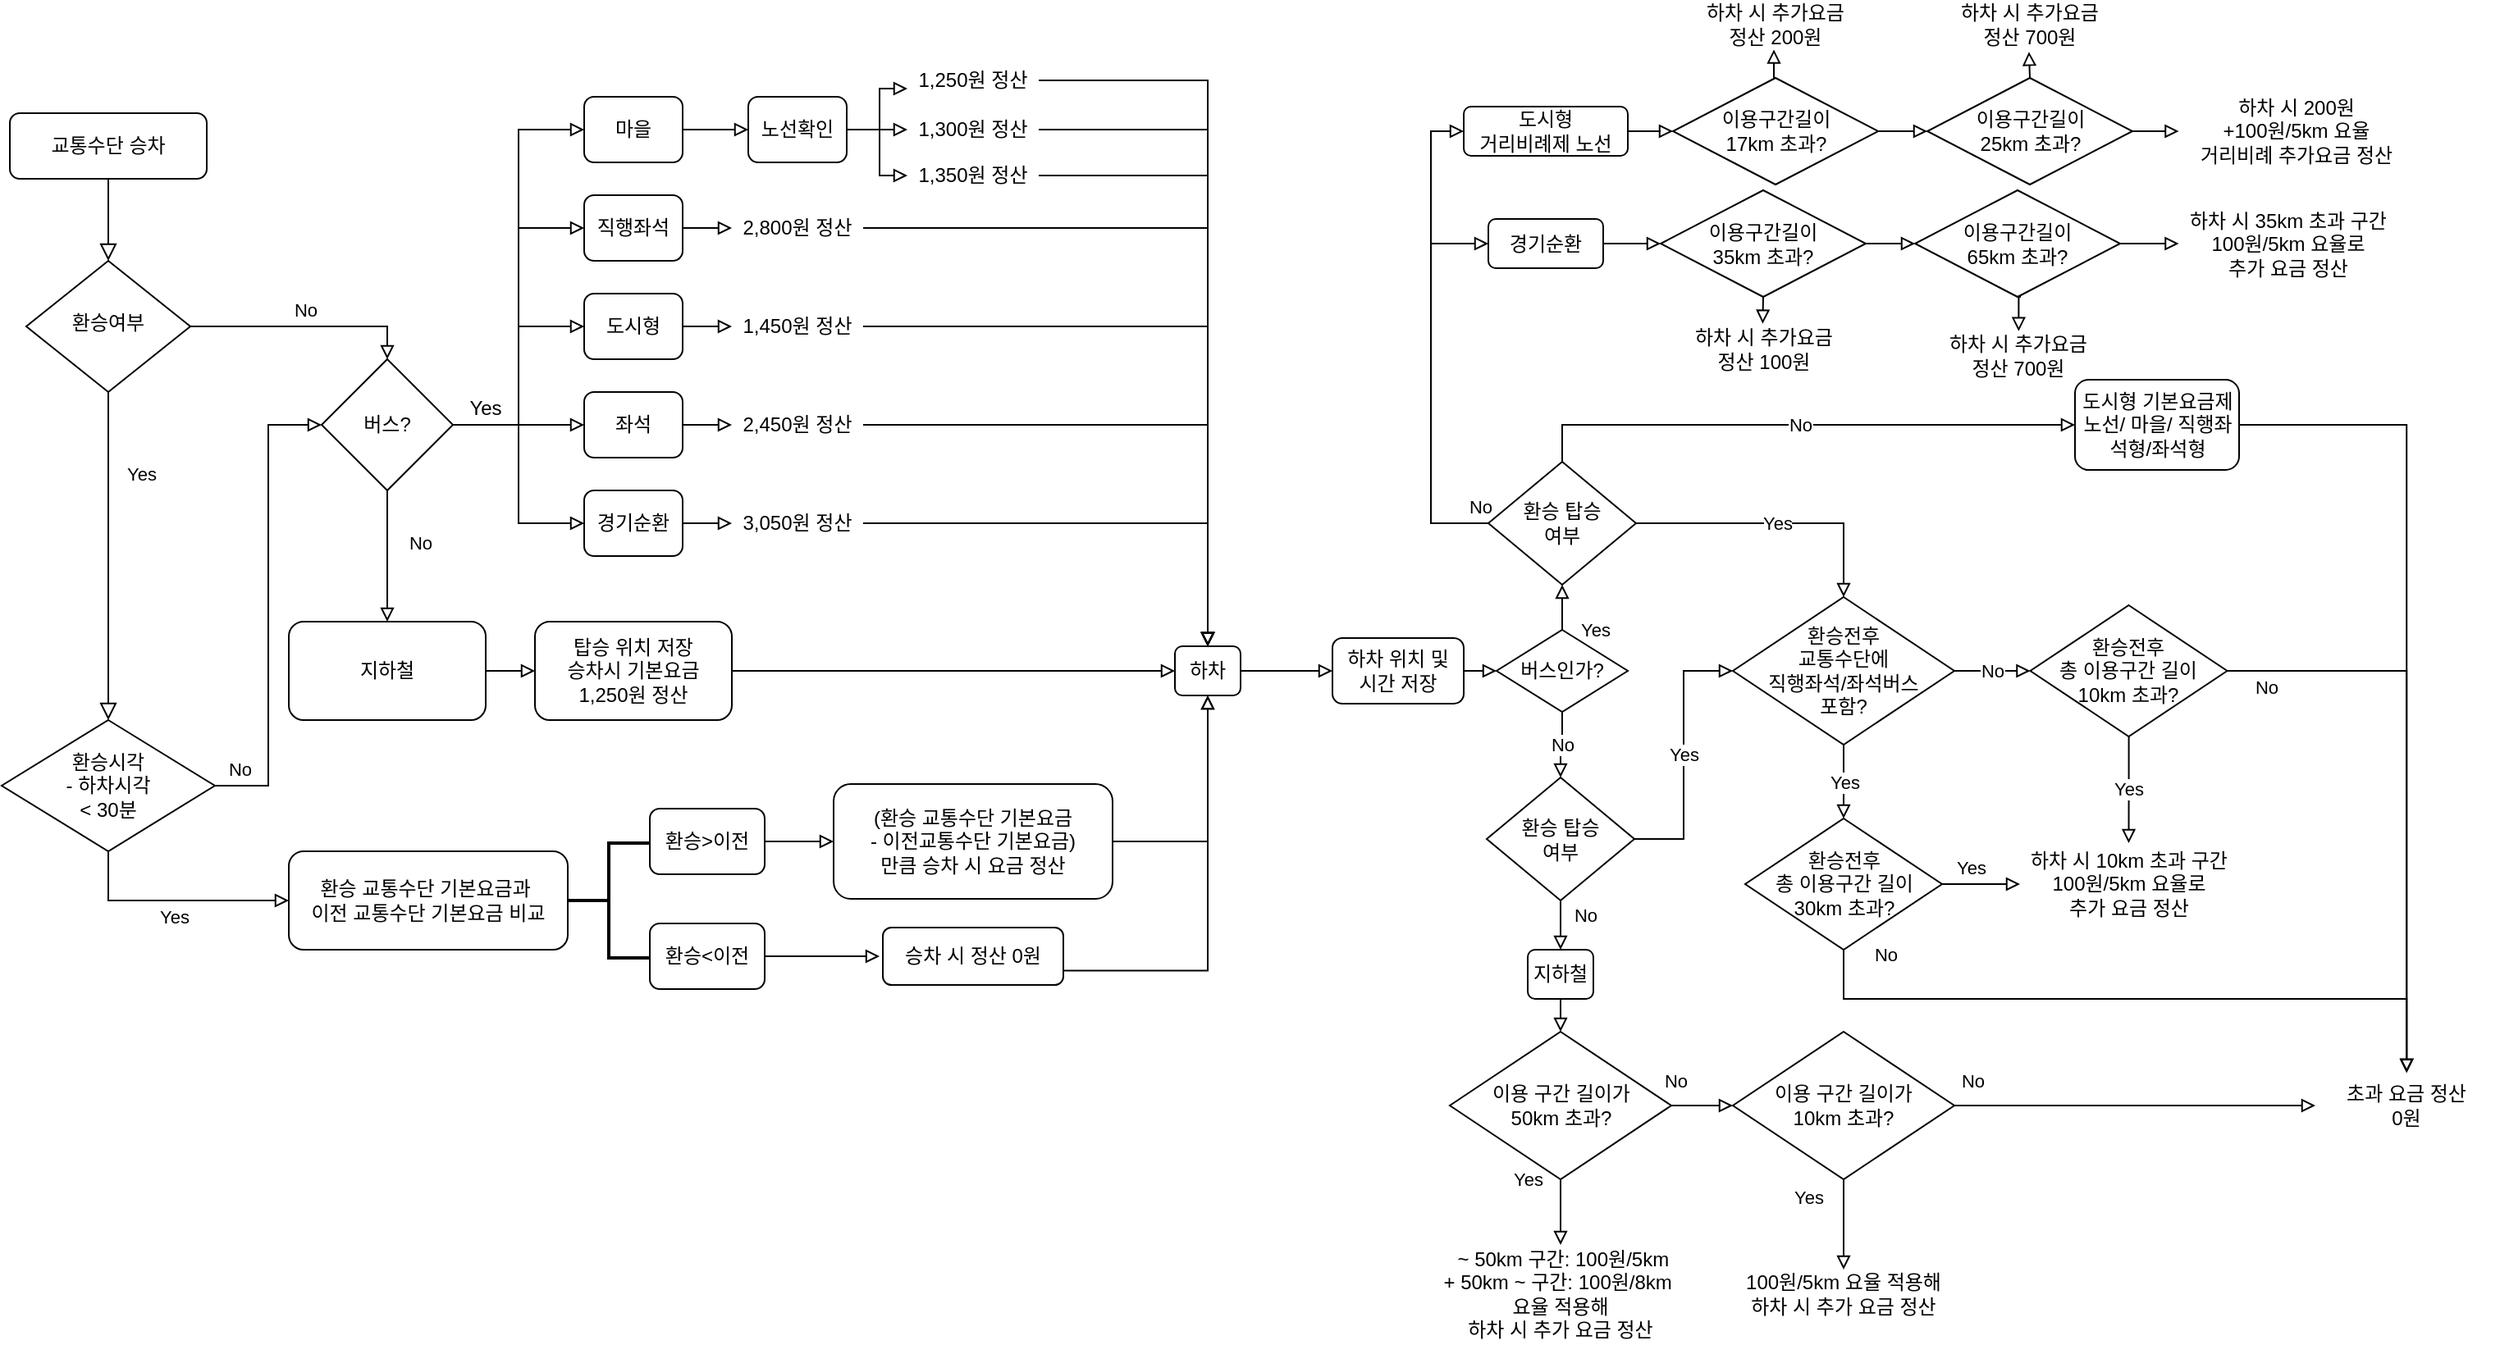 <mxfile version="12.9.2" type="onedrive"><diagram id="C5RBs43oDa-KdzZeNtuy" name="Page-1"><mxGraphModel dx="1955" dy="908" grid="0" gridSize="10" guides="1" tooltips="1" connect="1" arrows="1" fold="1" page="1" pageScale="1" pageWidth="1600" pageHeight="900" math="0" shadow="0"><root><mxCell id="WIyWlLk6GJQsqaUBKTNV-0"/><mxCell id="WIyWlLk6GJQsqaUBKTNV-1" parent="WIyWlLk6GJQsqaUBKTNV-0"/><mxCell id="WIyWlLk6GJQsqaUBKTNV-2" value="" style="rounded=0;html=1;jettySize=auto;orthogonalLoop=1;fontSize=11;endArrow=block;endFill=0;endSize=8;strokeWidth=1;shadow=0;labelBackgroundColor=none;edgeStyle=orthogonalEdgeStyle;" parent="WIyWlLk6GJQsqaUBKTNV-1" source="WIyWlLk6GJQsqaUBKTNV-3" target="WIyWlLk6GJQsqaUBKTNV-6" edge="1"><mxGeometry relative="1" as="geometry"/></mxCell><mxCell id="WIyWlLk6GJQsqaUBKTNV-3" value="교통수단 승차" style="rounded=1;whiteSpace=wrap;html=1;fontSize=12;glass=0;strokeWidth=1;shadow=0;" parent="WIyWlLk6GJQsqaUBKTNV-1" vertex="1"><mxGeometry x="25" y="97" width="120" height="40" as="geometry"/></mxCell><mxCell id="WIyWlLk6GJQsqaUBKTNV-4" value="Yes" style="rounded=0;html=1;jettySize=auto;orthogonalLoop=1;fontSize=11;endArrow=block;endFill=0;endSize=8;strokeWidth=1;shadow=0;labelBackgroundColor=none;edgeStyle=orthogonalEdgeStyle;entryX=0.5;entryY=0;entryDx=0;entryDy=0;" parent="WIyWlLk6GJQsqaUBKTNV-1" source="WIyWlLk6GJQsqaUBKTNV-6" target="fAvmxRfkyFPDHsXidIEM-47" edge="1"><mxGeometry x="-0.5" y="20" relative="1" as="geometry"><mxPoint as="offset"/><mxPoint x="85" y="307" as="targetPoint"/></mxGeometry></mxCell><mxCell id="fAvmxRfkyFPDHsXidIEM-11" value="No" style="edgeStyle=orthogonalEdgeStyle;rounded=0;orthogonalLoop=1;jettySize=auto;html=1;exitX=1;exitY=0.5;exitDx=0;exitDy=0;entryX=0.5;entryY=0;entryDx=0;entryDy=0;endArrow=block;endFill=0;" parent="WIyWlLk6GJQsqaUBKTNV-1" source="WIyWlLk6GJQsqaUBKTNV-6" target="fAvmxRfkyFPDHsXidIEM-0" edge="1"><mxGeometry y="10" relative="1" as="geometry"><mxPoint as="offset"/></mxGeometry></mxCell><mxCell id="WIyWlLk6GJQsqaUBKTNV-6" value="환승여부" style="rhombus;whiteSpace=wrap;html=1;shadow=0;fontFamily=Helvetica;fontSize=12;align=center;strokeWidth=1;spacing=6;spacingTop=-4;" parent="WIyWlLk6GJQsqaUBKTNV-1" vertex="1"><mxGeometry x="35" y="187" width="100" height="80" as="geometry"/></mxCell><mxCell id="fAvmxRfkyFPDHsXidIEM-8" value="No" style="edgeStyle=orthogonalEdgeStyle;rounded=0;orthogonalLoop=1;jettySize=auto;html=1;entryX=0.5;entryY=0;entryDx=0;entryDy=0;endArrow=block;endFill=0;" parent="WIyWlLk6GJQsqaUBKTNV-1" source="fAvmxRfkyFPDHsXidIEM-0" target="fAvmxRfkyFPDHsXidIEM-6" edge="1"><mxGeometry x="-0.2" y="20" relative="1" as="geometry"><mxPoint x="255" y="267" as="sourcePoint"/><mxPoint x="255" y="317" as="targetPoint"/><mxPoint as="offset"/></mxGeometry></mxCell><mxCell id="fAvmxRfkyFPDHsXidIEM-18" style="edgeStyle=orthogonalEdgeStyle;rounded=0;orthogonalLoop=1;jettySize=auto;html=1;entryX=0;entryY=0.5;entryDx=0;entryDy=0;endArrow=block;endFill=0;" parent="WIyWlLk6GJQsqaUBKTNV-1" source="fAvmxRfkyFPDHsXidIEM-0" target="fAvmxRfkyFPDHsXidIEM-14" edge="1"><mxGeometry relative="1" as="geometry"/></mxCell><mxCell id="fAvmxRfkyFPDHsXidIEM-19" style="edgeStyle=orthogonalEdgeStyle;rounded=0;orthogonalLoop=1;jettySize=auto;html=1;entryX=0;entryY=0.5;entryDx=0;entryDy=0;endArrow=block;endFill=0;" parent="WIyWlLk6GJQsqaUBKTNV-1" source="fAvmxRfkyFPDHsXidIEM-0" target="fAvmxRfkyFPDHsXidIEM-13" edge="1"><mxGeometry relative="1" as="geometry"/></mxCell><mxCell id="fAvmxRfkyFPDHsXidIEM-20" style="edgeStyle=orthogonalEdgeStyle;rounded=0;orthogonalLoop=1;jettySize=auto;html=1;entryX=0;entryY=0.5;entryDx=0;entryDy=0;endArrow=block;endFill=0;" parent="WIyWlLk6GJQsqaUBKTNV-1" source="fAvmxRfkyFPDHsXidIEM-0" target="fAvmxRfkyFPDHsXidIEM-9" edge="1"><mxGeometry relative="1" as="geometry"/></mxCell><mxCell id="fAvmxRfkyFPDHsXidIEM-21" style="edgeStyle=orthogonalEdgeStyle;rounded=0;orthogonalLoop=1;jettySize=auto;html=1;entryX=0;entryY=0.5;entryDx=0;entryDy=0;endArrow=block;endFill=0;" parent="WIyWlLk6GJQsqaUBKTNV-1" source="fAvmxRfkyFPDHsXidIEM-0" target="fAvmxRfkyFPDHsXidIEM-12" edge="1"><mxGeometry relative="1" as="geometry"/></mxCell><mxCell id="fAvmxRfkyFPDHsXidIEM-23" style="edgeStyle=orthogonalEdgeStyle;rounded=0;orthogonalLoop=1;jettySize=auto;html=1;entryX=0;entryY=0.5;entryDx=0;entryDy=0;endArrow=block;endFill=0;" parent="WIyWlLk6GJQsqaUBKTNV-1" source="fAvmxRfkyFPDHsXidIEM-24" target="fAvmxRfkyFPDHsXidIEM-15" edge="1"><mxGeometry relative="1" as="geometry"><Array as="points"><mxPoint x="335" y="347"/></Array></mxGeometry></mxCell><mxCell id="fAvmxRfkyFPDHsXidIEM-46" style="edgeStyle=orthogonalEdgeStyle;rounded=0;orthogonalLoop=1;jettySize=auto;html=1;exitX=1;exitY=0.5;exitDx=0;exitDy=0;entryX=0;entryY=0.5;entryDx=0;entryDy=0;endArrow=block;endFill=0;" parent="WIyWlLk6GJQsqaUBKTNV-1" source="fAvmxRfkyFPDHsXidIEM-6" target="fAvmxRfkyFPDHsXidIEM-45" edge="1"><mxGeometry relative="1" as="geometry"/></mxCell><mxCell id="fAvmxRfkyFPDHsXidIEM-6" value="지하철" style="rounded=1;whiteSpace=wrap;html=1;" parent="WIyWlLk6GJQsqaUBKTNV-1" vertex="1"><mxGeometry x="195" y="407" width="120" height="60" as="geometry"/></mxCell><mxCell id="fAvmxRfkyFPDHsXidIEM-42" style="edgeStyle=orthogonalEdgeStyle;rounded=0;orthogonalLoop=1;jettySize=auto;html=1;exitX=1;exitY=0.5;exitDx=0;exitDy=0;entryX=0;entryY=0.5;entryDx=0;entryDy=0;endArrow=block;endFill=0;" parent="WIyWlLk6GJQsqaUBKTNV-1" source="fAvmxRfkyFPDHsXidIEM-9" target="fAvmxRfkyFPDHsXidIEM-38" edge="1"><mxGeometry relative="1" as="geometry"/></mxCell><mxCell id="fAvmxRfkyFPDHsXidIEM-9" value="도시형" style="rounded=1;whiteSpace=wrap;html=1;" parent="WIyWlLk6GJQsqaUBKTNV-1" vertex="1"><mxGeometry x="375" y="207" width="60" height="40" as="geometry"/></mxCell><mxCell id="fAvmxRfkyFPDHsXidIEM-43" style="edgeStyle=orthogonalEdgeStyle;rounded=0;orthogonalLoop=1;jettySize=auto;html=1;exitX=1;exitY=0.5;exitDx=0;exitDy=0;entryX=0;entryY=0.5;entryDx=0;entryDy=0;endArrow=block;endFill=0;" parent="WIyWlLk6GJQsqaUBKTNV-1" source="fAvmxRfkyFPDHsXidIEM-12" target="fAvmxRfkyFPDHsXidIEM-39" edge="1"><mxGeometry relative="1" as="geometry"/></mxCell><mxCell id="fAvmxRfkyFPDHsXidIEM-12" value="좌석" style="rounded=1;whiteSpace=wrap;html=1;" parent="WIyWlLk6GJQsqaUBKTNV-1" vertex="1"><mxGeometry x="375" y="267" width="60" height="40" as="geometry"/></mxCell><mxCell id="fAvmxRfkyFPDHsXidIEM-41" style="edgeStyle=orthogonalEdgeStyle;rounded=0;orthogonalLoop=1;jettySize=auto;html=1;exitX=1;exitY=0.5;exitDx=0;exitDy=0;entryX=0;entryY=0.5;entryDx=0;entryDy=0;endArrow=block;endFill=0;" parent="WIyWlLk6GJQsqaUBKTNV-1" source="fAvmxRfkyFPDHsXidIEM-13" target="fAvmxRfkyFPDHsXidIEM-37" edge="1"><mxGeometry relative="1" as="geometry"/></mxCell><mxCell id="fAvmxRfkyFPDHsXidIEM-13" value="직행좌석" style="rounded=1;whiteSpace=wrap;html=1;" parent="WIyWlLk6GJQsqaUBKTNV-1" vertex="1"><mxGeometry x="375" y="147" width="60" height="40" as="geometry"/></mxCell><mxCell id="fAvmxRfkyFPDHsXidIEM-32" style="edgeStyle=orthogonalEdgeStyle;rounded=0;orthogonalLoop=1;jettySize=auto;html=1;entryX=0;entryY=0.5;entryDx=0;entryDy=0;endArrow=block;endFill=0;" parent="WIyWlLk6GJQsqaUBKTNV-1" source="fAvmxRfkyFPDHsXidIEM-14" target="fAvmxRfkyFPDHsXidIEM-28" edge="1"><mxGeometry relative="1" as="geometry"/></mxCell><mxCell id="fAvmxRfkyFPDHsXidIEM-14" value="마을" style="rounded=1;whiteSpace=wrap;html=1;" parent="WIyWlLk6GJQsqaUBKTNV-1" vertex="1"><mxGeometry x="375" y="87" width="60" height="40" as="geometry"/></mxCell><mxCell id="fAvmxRfkyFPDHsXidIEM-44" style="edgeStyle=orthogonalEdgeStyle;rounded=0;orthogonalLoop=1;jettySize=auto;html=1;exitX=1;exitY=0.5;exitDx=0;exitDy=0;entryX=0;entryY=0.5;entryDx=0;entryDy=0;endArrow=block;endFill=0;" parent="WIyWlLk6GJQsqaUBKTNV-1" source="fAvmxRfkyFPDHsXidIEM-15" target="fAvmxRfkyFPDHsXidIEM-40" edge="1"><mxGeometry relative="1" as="geometry"/></mxCell><mxCell id="fAvmxRfkyFPDHsXidIEM-15" value="경기순환" style="rounded=1;whiteSpace=wrap;html=1;" parent="WIyWlLk6GJQsqaUBKTNV-1" vertex="1"><mxGeometry x="375" y="327" width="60" height="40" as="geometry"/></mxCell><mxCell id="fAvmxRfkyFPDHsXidIEM-24" value="Yes" style="text;html=1;strokeColor=none;fillColor=none;align=center;verticalAlign=middle;whiteSpace=wrap;rounded=0;" parent="WIyWlLk6GJQsqaUBKTNV-1" vertex="1"><mxGeometry x="295" y="267" width="40" height="20" as="geometry"/></mxCell><mxCell id="fAvmxRfkyFPDHsXidIEM-33" style="edgeStyle=orthogonalEdgeStyle;rounded=0;orthogonalLoop=1;jettySize=auto;html=1;entryX=0;entryY=0.75;entryDx=0;entryDy=0;endArrow=block;endFill=0;" parent="WIyWlLk6GJQsqaUBKTNV-1" source="fAvmxRfkyFPDHsXidIEM-28" target="fAvmxRfkyFPDHsXidIEM-29" edge="1"><mxGeometry relative="1" as="geometry"/></mxCell><mxCell id="fAvmxRfkyFPDHsXidIEM-34" style="edgeStyle=orthogonalEdgeStyle;rounded=0;orthogonalLoop=1;jettySize=auto;html=1;exitX=1;exitY=0.5;exitDx=0;exitDy=0;entryX=0;entryY=0.5;entryDx=0;entryDy=0;endArrow=block;endFill=0;" parent="WIyWlLk6GJQsqaUBKTNV-1" source="fAvmxRfkyFPDHsXidIEM-28" target="fAvmxRfkyFPDHsXidIEM-30" edge="1"><mxGeometry relative="1" as="geometry"/></mxCell><mxCell id="fAvmxRfkyFPDHsXidIEM-35" style="edgeStyle=orthogonalEdgeStyle;rounded=0;orthogonalLoop=1;jettySize=auto;html=1;exitX=1;exitY=0.5;exitDx=0;exitDy=0;entryX=0;entryY=0.5;entryDx=0;entryDy=0;endArrow=block;endFill=0;" parent="WIyWlLk6GJQsqaUBKTNV-1" source="fAvmxRfkyFPDHsXidIEM-28" target="fAvmxRfkyFPDHsXidIEM-31" edge="1"><mxGeometry relative="1" as="geometry"/></mxCell><mxCell id="fAvmxRfkyFPDHsXidIEM-28" value="노선확인" style="rounded=1;whiteSpace=wrap;html=1;" parent="WIyWlLk6GJQsqaUBKTNV-1" vertex="1"><mxGeometry x="475" y="87" width="60" height="40" as="geometry"/></mxCell><mxCell id="9vTP1bAVrvHWuIK_xvLq-20" style="edgeStyle=orthogonalEdgeStyle;rounded=0;orthogonalLoop=1;jettySize=auto;html=1;entryX=0.5;entryY=0;entryDx=0;entryDy=0;endArrow=block;endFill=0;" edge="1" parent="WIyWlLk6GJQsqaUBKTNV-1" source="fAvmxRfkyFPDHsXidIEM-29" target="9vTP1bAVrvHWuIK_xvLq-9"><mxGeometry relative="1" as="geometry"/></mxCell><mxCell id="fAvmxRfkyFPDHsXidIEM-29" value="1,250원 정산" style="text;html=1;strokeColor=none;fillColor=none;align=center;verticalAlign=middle;whiteSpace=wrap;rounded=0;" parent="WIyWlLk6GJQsqaUBKTNV-1" vertex="1"><mxGeometry x="572" y="67" width="80" height="20" as="geometry"/></mxCell><mxCell id="9vTP1bAVrvHWuIK_xvLq-21" style="edgeStyle=orthogonalEdgeStyle;rounded=0;orthogonalLoop=1;jettySize=auto;html=1;exitX=1;exitY=0.5;exitDx=0;exitDy=0;entryX=0.5;entryY=0;entryDx=0;entryDy=0;endArrow=block;endFill=0;" edge="1" parent="WIyWlLk6GJQsqaUBKTNV-1" source="fAvmxRfkyFPDHsXidIEM-30" target="9vTP1bAVrvHWuIK_xvLq-9"><mxGeometry relative="1" as="geometry"/></mxCell><mxCell id="fAvmxRfkyFPDHsXidIEM-30" value="1,300원 정산" style="text;html=1;strokeColor=none;fillColor=none;align=center;verticalAlign=middle;whiteSpace=wrap;rounded=0;" parent="WIyWlLk6GJQsqaUBKTNV-1" vertex="1"><mxGeometry x="572" y="97" width="80" height="20" as="geometry"/></mxCell><mxCell id="9vTP1bAVrvHWuIK_xvLq-22" style="edgeStyle=orthogonalEdgeStyle;rounded=0;orthogonalLoop=1;jettySize=auto;html=1;exitX=1;exitY=0.5;exitDx=0;exitDy=0;entryX=0.5;entryY=0;entryDx=0;entryDy=0;endArrow=block;endFill=0;" edge="1" parent="WIyWlLk6GJQsqaUBKTNV-1" source="fAvmxRfkyFPDHsXidIEM-31" target="9vTP1bAVrvHWuIK_xvLq-9"><mxGeometry relative="1" as="geometry"/></mxCell><mxCell id="fAvmxRfkyFPDHsXidIEM-31" value="1,350원 정산" style="text;html=1;strokeColor=none;fillColor=none;align=center;verticalAlign=middle;whiteSpace=wrap;rounded=0;" parent="WIyWlLk6GJQsqaUBKTNV-1" vertex="1"><mxGeometry x="572" y="125" width="80" height="20" as="geometry"/></mxCell><mxCell id="9vTP1bAVrvHWuIK_xvLq-18" style="edgeStyle=orthogonalEdgeStyle;rounded=0;orthogonalLoop=1;jettySize=auto;html=1;exitX=1;exitY=0.5;exitDx=0;exitDy=0;entryX=0.5;entryY=0;entryDx=0;entryDy=0;endArrow=block;endFill=0;" edge="1" parent="WIyWlLk6GJQsqaUBKTNV-1" source="fAvmxRfkyFPDHsXidIEM-37" target="9vTP1bAVrvHWuIK_xvLq-9"><mxGeometry relative="1" as="geometry"/></mxCell><mxCell id="fAvmxRfkyFPDHsXidIEM-37" value="2,800원 정산" style="text;html=1;strokeColor=none;fillColor=none;align=center;verticalAlign=middle;whiteSpace=wrap;rounded=0;" parent="WIyWlLk6GJQsqaUBKTNV-1" vertex="1"><mxGeometry x="465" y="157" width="80" height="20" as="geometry"/></mxCell><mxCell id="9vTP1bAVrvHWuIK_xvLq-15" style="edgeStyle=orthogonalEdgeStyle;rounded=0;orthogonalLoop=1;jettySize=auto;html=1;exitX=1;exitY=0.5;exitDx=0;exitDy=0;entryX=0.5;entryY=0;entryDx=0;entryDy=0;endArrow=block;endFill=0;" edge="1" parent="WIyWlLk6GJQsqaUBKTNV-1" source="fAvmxRfkyFPDHsXidIEM-38" target="9vTP1bAVrvHWuIK_xvLq-9"><mxGeometry relative="1" as="geometry"/></mxCell><mxCell id="fAvmxRfkyFPDHsXidIEM-38" value="1,450원 정산" style="text;html=1;strokeColor=none;fillColor=none;align=center;verticalAlign=middle;whiteSpace=wrap;rounded=0;" parent="WIyWlLk6GJQsqaUBKTNV-1" vertex="1"><mxGeometry x="465" y="217" width="80" height="20" as="geometry"/></mxCell><mxCell id="9vTP1bAVrvHWuIK_xvLq-16" style="edgeStyle=orthogonalEdgeStyle;rounded=0;orthogonalLoop=1;jettySize=auto;html=1;exitX=1;exitY=0.5;exitDx=0;exitDy=0;entryX=0.5;entryY=0;entryDx=0;entryDy=0;endArrow=block;endFill=0;" edge="1" parent="WIyWlLk6GJQsqaUBKTNV-1" source="fAvmxRfkyFPDHsXidIEM-39" target="9vTP1bAVrvHWuIK_xvLq-9"><mxGeometry relative="1" as="geometry"/></mxCell><mxCell id="fAvmxRfkyFPDHsXidIEM-39" value="2,450원 정산" style="text;html=1;strokeColor=none;fillColor=none;align=center;verticalAlign=middle;whiteSpace=wrap;rounded=0;" parent="WIyWlLk6GJQsqaUBKTNV-1" vertex="1"><mxGeometry x="465" y="277" width="80" height="20" as="geometry"/></mxCell><mxCell id="9vTP1bAVrvHWuIK_xvLq-17" style="edgeStyle=orthogonalEdgeStyle;rounded=0;orthogonalLoop=1;jettySize=auto;html=1;exitX=1;exitY=0.5;exitDx=0;exitDy=0;entryX=0.5;entryY=0;entryDx=0;entryDy=0;endArrow=block;endFill=0;" edge="1" parent="WIyWlLk6GJQsqaUBKTNV-1" source="fAvmxRfkyFPDHsXidIEM-40" target="9vTP1bAVrvHWuIK_xvLq-9"><mxGeometry relative="1" as="geometry"/></mxCell><mxCell id="fAvmxRfkyFPDHsXidIEM-40" value="3,050원 정산" style="text;html=1;strokeColor=none;fillColor=none;align=center;verticalAlign=middle;whiteSpace=wrap;rounded=0;" parent="WIyWlLk6GJQsqaUBKTNV-1" vertex="1"><mxGeometry x="465" y="337" width="80" height="20" as="geometry"/></mxCell><mxCell id="9vTP1bAVrvHWuIK_xvLq-10" style="edgeStyle=orthogonalEdgeStyle;rounded=0;orthogonalLoop=1;jettySize=auto;html=1;exitX=1;exitY=0.5;exitDx=0;exitDy=0;entryX=0;entryY=0.5;entryDx=0;entryDy=0;endArrow=block;endFill=0;" edge="1" parent="WIyWlLk6GJQsqaUBKTNV-1" source="fAvmxRfkyFPDHsXidIEM-45" target="9vTP1bAVrvHWuIK_xvLq-9"><mxGeometry relative="1" as="geometry"/></mxCell><mxCell id="fAvmxRfkyFPDHsXidIEM-45" value="탑승 위치 저장&lt;br&gt;승차시 기본요금&lt;br&gt;1,250원 정산" style="rounded=1;whiteSpace=wrap;html=1;" parent="WIyWlLk6GJQsqaUBKTNV-1" vertex="1"><mxGeometry x="345" y="407" width="120" height="60" as="geometry"/></mxCell><mxCell id="9vTP1bAVrvHWuIK_xvLq-7" value="Yes" style="edgeStyle=orthogonalEdgeStyle;rounded=0;orthogonalLoop=1;jettySize=auto;html=1;exitX=0.5;exitY=1;exitDx=0;exitDy=0;entryX=0;entryY=0.5;entryDx=0;entryDy=0;endArrow=block;endFill=0;" edge="1" parent="WIyWlLk6GJQsqaUBKTNV-1" source="fAvmxRfkyFPDHsXidIEM-47" target="fAvmxRfkyFPDHsXidIEM-48"><mxGeometry y="-10" relative="1" as="geometry"><mxPoint as="offset"/></mxGeometry></mxCell><mxCell id="9vTP1bAVrvHWuIK_xvLq-8" value="No" style="edgeStyle=orthogonalEdgeStyle;rounded=0;orthogonalLoop=1;jettySize=auto;html=1;exitX=1;exitY=0.5;exitDx=0;exitDy=0;entryX=0;entryY=0.5;entryDx=0;entryDy=0;endArrow=block;endFill=0;" edge="1" parent="WIyWlLk6GJQsqaUBKTNV-1" source="fAvmxRfkyFPDHsXidIEM-47" target="fAvmxRfkyFPDHsXidIEM-0"><mxGeometry x="-0.895" y="10" relative="1" as="geometry"><mxPoint as="offset"/></mxGeometry></mxCell><mxCell id="fAvmxRfkyFPDHsXidIEM-47" value="환승시각&lt;br&gt;- 하차시각&lt;br&gt;&amp;lt; 30분" style="rhombus;whiteSpace=wrap;html=1;" parent="WIyWlLk6GJQsqaUBKTNV-1" vertex="1"><mxGeometry x="20" y="467" width="130" height="80" as="geometry"/></mxCell><mxCell id="fAvmxRfkyFPDHsXidIEM-48" value="환승 교통수단 기본요금과&amp;nbsp;&lt;br&gt;이전 교통수단 기본요금 비교" style="rounded=1;whiteSpace=wrap;html=1;" parent="WIyWlLk6GJQsqaUBKTNV-1" vertex="1"><mxGeometry x="195" y="547" width="170" height="60" as="geometry"/></mxCell><mxCell id="9vTP1bAVrvHWuIK_xvLq-1" style="edgeStyle=orthogonalEdgeStyle;rounded=0;orthogonalLoop=1;jettySize=auto;html=1;exitX=1;exitY=0.5;exitDx=0;exitDy=0;entryX=0;entryY=0.5;entryDx=0;entryDy=0;endArrow=block;endFill=0;" edge="1" parent="WIyWlLk6GJQsqaUBKTNV-1" source="fAvmxRfkyFPDHsXidIEM-49" target="fAvmxRfkyFPDHsXidIEM-55"><mxGeometry relative="1" as="geometry"/></mxCell><mxCell id="fAvmxRfkyFPDHsXidIEM-49" value="환승&amp;gt;이전" style="rounded=1;whiteSpace=wrap;html=1;" parent="WIyWlLk6GJQsqaUBKTNV-1" vertex="1"><mxGeometry x="415" y="521" width="70" height="40" as="geometry"/></mxCell><mxCell id="9vTP1bAVrvHWuIK_xvLq-2" style="edgeStyle=orthogonalEdgeStyle;rounded=0;orthogonalLoop=1;jettySize=auto;html=1;exitX=1;exitY=0.5;exitDx=0;exitDy=0;entryX=-0.018;entryY=0.5;entryDx=0;entryDy=0;entryPerimeter=0;endArrow=block;endFill=0;" edge="1" parent="WIyWlLk6GJQsqaUBKTNV-1" source="fAvmxRfkyFPDHsXidIEM-50" target="9vTP1bAVrvHWuIK_xvLq-0"><mxGeometry relative="1" as="geometry"/></mxCell><mxCell id="fAvmxRfkyFPDHsXidIEM-50" value="환승&amp;lt;이전" style="rounded=1;whiteSpace=wrap;html=1;" parent="WIyWlLk6GJQsqaUBKTNV-1" vertex="1"><mxGeometry x="415" y="591" width="70" height="40" as="geometry"/></mxCell><mxCell id="9vTP1bAVrvHWuIK_xvLq-12" style="edgeStyle=orthogonalEdgeStyle;rounded=0;orthogonalLoop=1;jettySize=auto;html=1;exitX=1;exitY=0.5;exitDx=0;exitDy=0;entryX=0.5;entryY=1;entryDx=0;entryDy=0;endArrow=block;endFill=0;" edge="1" parent="WIyWlLk6GJQsqaUBKTNV-1" source="fAvmxRfkyFPDHsXidIEM-55" target="9vTP1bAVrvHWuIK_xvLq-9"><mxGeometry relative="1" as="geometry"/></mxCell><mxCell id="fAvmxRfkyFPDHsXidIEM-55" value="(환승 교통수단 기본요금&lt;br&gt;- 이전교통수단 기본요금)&lt;br&gt;만큼 승차 시 요금 정산" style="rounded=1;whiteSpace=wrap;html=1;" parent="WIyWlLk6GJQsqaUBKTNV-1" vertex="1"><mxGeometry x="527" y="506" width="170" height="70" as="geometry"/></mxCell><mxCell id="fAvmxRfkyFPDHsXidIEM-0" value="버스?" style="rhombus;whiteSpace=wrap;html=1;" parent="WIyWlLk6GJQsqaUBKTNV-1" vertex="1"><mxGeometry x="215" y="247" width="80" height="80" as="geometry"/></mxCell><mxCell id="9vTP1bAVrvHWuIK_xvLq-11" style="edgeStyle=orthogonalEdgeStyle;rounded=0;orthogonalLoop=1;jettySize=auto;html=1;exitX=1;exitY=0.75;exitDx=0;exitDy=0;entryX=0.5;entryY=1;entryDx=0;entryDy=0;endArrow=block;endFill=0;" edge="1" parent="WIyWlLk6GJQsqaUBKTNV-1" source="9vTP1bAVrvHWuIK_xvLq-0" target="9vTP1bAVrvHWuIK_xvLq-9"><mxGeometry relative="1" as="geometry"/></mxCell><mxCell id="9vTP1bAVrvHWuIK_xvLq-0" value="승차 시 정산 0원" style="rounded=1;whiteSpace=wrap;html=1;" vertex="1" parent="WIyWlLk6GJQsqaUBKTNV-1"><mxGeometry x="557" y="593.5" width="110" height="35" as="geometry"/></mxCell><mxCell id="Dh7GStY7Ef0tAS2PPIxG-1" style="edgeStyle=orthogonalEdgeStyle;rounded=0;orthogonalLoop=1;jettySize=auto;html=1;exitX=1;exitY=0.5;exitDx=0;exitDy=0;entryX=0;entryY=0.5;entryDx=0;entryDy=0;endArrow=block;endFill=0;" edge="1" parent="WIyWlLk6GJQsqaUBKTNV-1" source="9vTP1bAVrvHWuIK_xvLq-9" target="9vTP1bAVrvHWuIK_xvLq-23"><mxGeometry relative="1" as="geometry"/></mxCell><mxCell id="9vTP1bAVrvHWuIK_xvLq-9" value="하차" style="rounded=1;whiteSpace=wrap;html=1;" vertex="1" parent="WIyWlLk6GJQsqaUBKTNV-1"><mxGeometry x="735" y="422" width="40" height="30" as="geometry"/></mxCell><mxCell id="Dh7GStY7Ef0tAS2PPIxG-35" style="edgeStyle=orthogonalEdgeStyle;rounded=0;orthogonalLoop=1;jettySize=auto;html=1;exitX=1;exitY=0.5;exitDx=0;exitDy=0;entryX=0;entryY=0.5;entryDx=0;entryDy=0;endArrow=block;endFill=0;" edge="1" parent="WIyWlLk6GJQsqaUBKTNV-1" source="9vTP1bAVrvHWuIK_xvLq-23" target="Dh7GStY7Ef0tAS2PPIxG-3"><mxGeometry relative="1" as="geometry"/></mxCell><mxCell id="9vTP1bAVrvHWuIK_xvLq-23" value="하차 위치 및 &lt;br&gt;시간 저장" style="rounded=1;whiteSpace=wrap;html=1;" vertex="1" parent="WIyWlLk6GJQsqaUBKTNV-1"><mxGeometry x="831" y="417" width="80" height="40" as="geometry"/></mxCell><mxCell id="Dh7GStY7Ef0tAS2PPIxG-36" value="Yes" style="edgeStyle=orthogonalEdgeStyle;rounded=0;orthogonalLoop=1;jettySize=auto;html=1;exitX=0.5;exitY=0;exitDx=0;exitDy=0;entryX=0.5;entryY=1;entryDx=0;entryDy=0;endArrow=block;endFill=0;" edge="1" parent="WIyWlLk6GJQsqaUBKTNV-1" source="Dh7GStY7Ef0tAS2PPIxG-3" target="Dh7GStY7Ef0tAS2PPIxG-6"><mxGeometry x="0.091" y="-25" relative="1" as="geometry"><Array as="points"><mxPoint x="971" y="397"/><mxPoint x="971" y="397"/></Array><mxPoint x="-5" y="15" as="offset"/></mxGeometry></mxCell><mxCell id="Dh7GStY7Ef0tAS2PPIxG-73" value="No" style="edgeStyle=orthogonalEdgeStyle;rounded=0;orthogonalLoop=1;jettySize=auto;html=1;exitX=0.5;exitY=1;exitDx=0;exitDy=0;entryX=0.5;entryY=0;entryDx=0;entryDy=0;endArrow=block;endFill=0;" edge="1" parent="WIyWlLk6GJQsqaUBKTNV-1" source="Dh7GStY7Ef0tAS2PPIxG-3" target="Dh7GStY7Ef0tAS2PPIxG-15"><mxGeometry relative="1" as="geometry"/></mxCell><mxCell id="Dh7GStY7Ef0tAS2PPIxG-3" value="버스인가?" style="rhombus;whiteSpace=wrap;html=1;" vertex="1" parent="WIyWlLk6GJQsqaUBKTNV-1"><mxGeometry x="931" y="412" width="80" height="50" as="geometry"/></mxCell><mxCell id="Dh7GStY7Ef0tAS2PPIxG-9" style="edgeStyle=orthogonalEdgeStyle;rounded=0;orthogonalLoop=1;jettySize=auto;html=1;exitX=0.5;exitY=1;exitDx=0;exitDy=0;entryX=0.5;entryY=0;entryDx=0;entryDy=0;endArrow=block;endFill=0;" edge="1" parent="WIyWlLk6GJQsqaUBKTNV-1" source="Dh7GStY7Ef0tAS2PPIxG-4" target="Dh7GStY7Ef0tAS2PPIxG-5"><mxGeometry relative="1" as="geometry"/></mxCell><mxCell id="Dh7GStY7Ef0tAS2PPIxG-4" value="지하철" style="rounded=1;whiteSpace=wrap;html=1;" vertex="1" parent="WIyWlLk6GJQsqaUBKTNV-1"><mxGeometry x="950" y="607" width="40" height="30" as="geometry"/></mxCell><mxCell id="Dh7GStY7Ef0tAS2PPIxG-78" value="Yes" style="edgeStyle=orthogonalEdgeStyle;rounded=0;orthogonalLoop=1;jettySize=auto;html=1;exitX=0.5;exitY=1;exitDx=0;exitDy=0;entryX=0.5;entryY=0;entryDx=0;entryDy=0;endArrow=block;endFill=0;" edge="1" parent="WIyWlLk6GJQsqaUBKTNV-1" source="Dh7GStY7Ef0tAS2PPIxG-5"><mxGeometry x="-1" y="-20" relative="1" as="geometry"><mxPoint x="970.005" y="787" as="targetPoint"/><mxPoint as="offset"/></mxGeometry></mxCell><mxCell id="Dh7GStY7Ef0tAS2PPIxG-80" value="No" style="edgeStyle=orthogonalEdgeStyle;rounded=0;orthogonalLoop=1;jettySize=auto;html=1;endArrow=block;endFill=0;" edge="1" parent="WIyWlLk6GJQsqaUBKTNV-1" source="Dh7GStY7Ef0tAS2PPIxG-5" target="Dh7GStY7Ef0tAS2PPIxG-70"><mxGeometry x="-0.882" y="15" relative="1" as="geometry"><mxPoint as="offset"/></mxGeometry></mxCell><mxCell id="Dh7GStY7Ef0tAS2PPIxG-5" value="이용 구간 길이가&lt;br&gt;50km 초과?" style="rhombus;whiteSpace=wrap;html=1;" vertex="1" parent="WIyWlLk6GJQsqaUBKTNV-1"><mxGeometry x="902.5" y="657" width="135" height="90" as="geometry"/></mxCell><mxCell id="Dh7GStY7Ef0tAS2PPIxG-8" value="No" style="edgeStyle=orthogonalEdgeStyle;rounded=0;orthogonalLoop=1;jettySize=auto;html=1;exitX=0.5;exitY=1;exitDx=0;exitDy=0;entryX=0.5;entryY=0;entryDx=0;entryDy=0;endArrow=block;endFill=0;" edge="1" parent="WIyWlLk6GJQsqaUBKTNV-1" source="Dh7GStY7Ef0tAS2PPIxG-15" target="Dh7GStY7Ef0tAS2PPIxG-4"><mxGeometry x="-0.333" y="15" relative="1" as="geometry"><mxPoint y="-1" as="offset"/></mxGeometry></mxCell><mxCell id="Dh7GStY7Ef0tAS2PPIxG-39" style="edgeStyle=orthogonalEdgeStyle;rounded=0;orthogonalLoop=1;jettySize=auto;html=1;exitX=0;exitY=0.5;exitDx=0;exitDy=0;entryX=0;entryY=0.5;entryDx=0;entryDy=0;endArrow=block;endFill=0;" edge="1" parent="WIyWlLk6GJQsqaUBKTNV-1" source="Dh7GStY7Ef0tAS2PPIxG-6" target="Dh7GStY7Ef0tAS2PPIxG-25"><mxGeometry relative="1" as="geometry"><Array as="points"><mxPoint x="891" y="347"/><mxPoint x="891" y="177"/></Array></mxGeometry></mxCell><mxCell id="Dh7GStY7Ef0tAS2PPIxG-40" value="No" style="edgeStyle=orthogonalEdgeStyle;rounded=0;orthogonalLoop=1;jettySize=auto;html=1;exitX=0;exitY=0.5;exitDx=0;exitDy=0;entryX=0;entryY=0.5;entryDx=0;entryDy=0;endArrow=block;endFill=0;" edge="1" parent="WIyWlLk6GJQsqaUBKTNV-1" source="Dh7GStY7Ef0tAS2PPIxG-6" target="Dh7GStY7Ef0tAS2PPIxG-19"><mxGeometry x="-0.694" y="-30" relative="1" as="geometry"><Array as="points"><mxPoint x="891" y="347"/></Array><mxPoint as="offset"/></mxGeometry></mxCell><mxCell id="Dh7GStY7Ef0tAS2PPIxG-43" value="No" style="edgeStyle=orthogonalEdgeStyle;rounded=0;orthogonalLoop=1;jettySize=auto;html=1;exitX=0.5;exitY=0;exitDx=0;exitDy=0;endArrow=block;endFill=0;entryX=0;entryY=0.5;entryDx=0;entryDy=0;" edge="1" parent="WIyWlLk6GJQsqaUBKTNV-1" source="Dh7GStY7Ef0tAS2PPIxG-6" target="Dh7GStY7Ef0tAS2PPIxG-32"><mxGeometry relative="1" as="geometry"><mxPoint x="936" y="277" as="targetPoint"/><Array as="points"><mxPoint x="971" y="287"/></Array></mxGeometry></mxCell><mxCell id="Dh7GStY7Ef0tAS2PPIxG-72" value="Yes" style="edgeStyle=orthogonalEdgeStyle;rounded=0;orthogonalLoop=1;jettySize=auto;html=1;exitX=1;exitY=0.5;exitDx=0;exitDy=0;entryX=0.5;entryY=0;entryDx=0;entryDy=0;endArrow=block;endFill=0;" edge="1" parent="WIyWlLk6GJQsqaUBKTNV-1" source="Dh7GStY7Ef0tAS2PPIxG-6" target="Dh7GStY7Ef0tAS2PPIxG-18"><mxGeometry relative="1" as="geometry"/></mxCell><mxCell id="Dh7GStY7Ef0tAS2PPIxG-6" value="환승 탑승&lt;br&gt;여부" style="rhombus;whiteSpace=wrap;html=1;" vertex="1" parent="WIyWlLk6GJQsqaUBKTNV-1"><mxGeometry x="926" y="309.5" width="90" height="75" as="geometry"/></mxCell><mxCell id="Dh7GStY7Ef0tAS2PPIxG-75" value="Yes" style="edgeStyle=orthogonalEdgeStyle;rounded=0;orthogonalLoop=1;jettySize=auto;html=1;exitX=1;exitY=0.5;exitDx=0;exitDy=0;entryX=0;entryY=0.5;entryDx=0;entryDy=0;endArrow=block;endFill=0;" edge="1" parent="WIyWlLk6GJQsqaUBKTNV-1" source="Dh7GStY7Ef0tAS2PPIxG-15" target="Dh7GStY7Ef0tAS2PPIxG-18"><mxGeometry relative="1" as="geometry"/></mxCell><mxCell id="Dh7GStY7Ef0tAS2PPIxG-15" value="환승 탑승&lt;br&gt;여부" style="rhombus;whiteSpace=wrap;html=1;" vertex="1" parent="WIyWlLk6GJQsqaUBKTNV-1"><mxGeometry x="925" y="502" width="90" height="75" as="geometry"/></mxCell><mxCell id="Dh7GStY7Ef0tAS2PPIxG-74" value="Yes" style="edgeStyle=orthogonalEdgeStyle;rounded=0;orthogonalLoop=1;jettySize=auto;html=1;exitX=0.5;exitY=1;exitDx=0;exitDy=0;entryX=0.5;entryY=0;entryDx=0;entryDy=0;endArrow=block;endFill=0;" edge="1" parent="WIyWlLk6GJQsqaUBKTNV-1" source="Dh7GStY7Ef0tAS2PPIxG-18" target="Dh7GStY7Ef0tAS2PPIxG-62"><mxGeometry relative="1" as="geometry"/></mxCell><mxCell id="Dh7GStY7Ef0tAS2PPIxG-76" value="No" style="edgeStyle=orthogonalEdgeStyle;rounded=0;orthogonalLoop=1;jettySize=auto;html=1;exitX=1;exitY=0.5;exitDx=0;exitDy=0;entryX=0;entryY=0.5;entryDx=0;entryDy=0;endArrow=block;endFill=0;" edge="1" parent="WIyWlLk6GJQsqaUBKTNV-1" source="Dh7GStY7Ef0tAS2PPIxG-18" target="Dh7GStY7Ef0tAS2PPIxG-60"><mxGeometry relative="1" as="geometry"/></mxCell><mxCell id="Dh7GStY7Ef0tAS2PPIxG-18" value="환승전후&lt;br&gt;교통수단에&lt;br&gt;직행좌석/좌석버스 &lt;br&gt;포함?" style="rhombus;whiteSpace=wrap;html=1;" vertex="1" parent="WIyWlLk6GJQsqaUBKTNV-1"><mxGeometry x="1075" y="392" width="135" height="90" as="geometry"/></mxCell><mxCell id="Dh7GStY7Ef0tAS2PPIxG-51" value="" style="edgeStyle=orthogonalEdgeStyle;rounded=0;orthogonalLoop=1;jettySize=auto;html=1;endArrow=block;endFill=0;" edge="1" parent="WIyWlLk6GJQsqaUBKTNV-1" source="Dh7GStY7Ef0tAS2PPIxG-19" target="Dh7GStY7Ef0tAS2PPIxG-20"><mxGeometry relative="1" as="geometry"/></mxCell><mxCell id="Dh7GStY7Ef0tAS2PPIxG-19" value="도시형&lt;br&gt;거리비례제 노선" style="rounded=1;whiteSpace=wrap;html=1;" vertex="1" parent="WIyWlLk6GJQsqaUBKTNV-1"><mxGeometry x="911" y="93" width="100" height="30" as="geometry"/></mxCell><mxCell id="Dh7GStY7Ef0tAS2PPIxG-52" value="" style="edgeStyle=orthogonalEdgeStyle;rounded=0;orthogonalLoop=1;jettySize=auto;html=1;endArrow=block;endFill=0;" edge="1" parent="WIyWlLk6GJQsqaUBKTNV-1" source="Dh7GStY7Ef0tAS2PPIxG-20" target="Dh7GStY7Ef0tAS2PPIxG-22"><mxGeometry relative="1" as="geometry"/></mxCell><mxCell id="Dh7GStY7Ef0tAS2PPIxG-55" style="edgeStyle=orthogonalEdgeStyle;rounded=0;orthogonalLoop=1;jettySize=auto;html=1;exitX=0.5;exitY=0;exitDx=0;exitDy=0;entryX=0.491;entryY=1.26;entryDx=0;entryDy=0;entryPerimeter=0;endArrow=block;endFill=0;" edge="1" parent="WIyWlLk6GJQsqaUBKTNV-1" source="Dh7GStY7Ef0tAS2PPIxG-20" target="Dh7GStY7Ef0tAS2PPIxG-21"><mxGeometry relative="1" as="geometry"/></mxCell><mxCell id="Dh7GStY7Ef0tAS2PPIxG-20" value="이용구간길이&lt;br&gt;17km 초과?" style="rhombus;whiteSpace=wrap;html=1;" vertex="1" parent="WIyWlLk6GJQsqaUBKTNV-1"><mxGeometry x="1038.5" y="75.5" width="125" height="65" as="geometry"/></mxCell><mxCell id="Dh7GStY7Ef0tAS2PPIxG-21" value="하차 시 추가요금&lt;br&gt;정산 200원" style="text;html=1;strokeColor=none;fillColor=none;align=center;verticalAlign=middle;whiteSpace=wrap;rounded=0;" vertex="1" parent="WIyWlLk6GJQsqaUBKTNV-1"><mxGeometry x="1046" y="33" width="110" height="20" as="geometry"/></mxCell><mxCell id="Dh7GStY7Ef0tAS2PPIxG-56" style="edgeStyle=orthogonalEdgeStyle;rounded=0;orthogonalLoop=1;jettySize=auto;html=1;exitX=0.5;exitY=0;exitDx=0;exitDy=0;entryX=0.495;entryY=1.329;entryDx=0;entryDy=0;entryPerimeter=0;endArrow=block;endFill=0;" edge="1" parent="WIyWlLk6GJQsqaUBKTNV-1" source="Dh7GStY7Ef0tAS2PPIxG-22" target="Dh7GStY7Ef0tAS2PPIxG-23"><mxGeometry relative="1" as="geometry"/></mxCell><mxCell id="Dh7GStY7Ef0tAS2PPIxG-59" value="" style="edgeStyle=orthogonalEdgeStyle;rounded=0;orthogonalLoop=1;jettySize=auto;html=1;endArrow=block;endFill=0;" edge="1" parent="WIyWlLk6GJQsqaUBKTNV-1" source="Dh7GStY7Ef0tAS2PPIxG-22" target="Dh7GStY7Ef0tAS2PPIxG-24"><mxGeometry relative="1" as="geometry"/></mxCell><mxCell id="Dh7GStY7Ef0tAS2PPIxG-22" value="이용구간길이&lt;br&gt;25km 초과?" style="rhombus;whiteSpace=wrap;html=1;" vertex="1" parent="WIyWlLk6GJQsqaUBKTNV-1"><mxGeometry x="1193.5" y="75.5" width="125" height="65" as="geometry"/></mxCell><mxCell id="Dh7GStY7Ef0tAS2PPIxG-23" value="하차 시 추가요금&lt;br&gt;정산 700원" style="text;html=1;strokeColor=none;fillColor=none;align=center;verticalAlign=middle;whiteSpace=wrap;rounded=0;" vertex="1" parent="WIyWlLk6GJQsqaUBKTNV-1"><mxGeometry x="1201" y="33" width="110" height="20" as="geometry"/></mxCell><mxCell id="Dh7GStY7Ef0tAS2PPIxG-24" value="하차 시 200원&lt;br&gt;+100원/5km 요율&lt;br&gt;거리비례 추가요금 정산" style="text;html=1;strokeColor=none;fillColor=none;align=center;verticalAlign=middle;whiteSpace=wrap;rounded=0;" vertex="1" parent="WIyWlLk6GJQsqaUBKTNV-1"><mxGeometry x="1346.75" y="98" width="143" height="20" as="geometry"/></mxCell><mxCell id="Dh7GStY7Ef0tAS2PPIxG-44" style="edgeStyle=orthogonalEdgeStyle;rounded=0;orthogonalLoop=1;jettySize=auto;html=1;exitX=1;exitY=0.5;exitDx=0;exitDy=0;entryX=0;entryY=0.5;entryDx=0;entryDy=0;endArrow=block;endFill=0;" edge="1" parent="WIyWlLk6GJQsqaUBKTNV-1" source="Dh7GStY7Ef0tAS2PPIxG-25" target="Dh7GStY7Ef0tAS2PPIxG-26"><mxGeometry relative="1" as="geometry"/></mxCell><mxCell id="Dh7GStY7Ef0tAS2PPIxG-25" value="경기순환" style="rounded=1;whiteSpace=wrap;html=1;" vertex="1" parent="WIyWlLk6GJQsqaUBKTNV-1"><mxGeometry x="926" y="161.5" width="70" height="30" as="geometry"/></mxCell><mxCell id="Dh7GStY7Ef0tAS2PPIxG-47" style="edgeStyle=orthogonalEdgeStyle;rounded=0;orthogonalLoop=1;jettySize=auto;html=1;exitX=0.5;exitY=1;exitDx=0;exitDy=0;entryX=0.497;entryY=-0.284;entryDx=0;entryDy=0;endArrow=block;endFill=0;entryPerimeter=0;" edge="1" parent="WIyWlLk6GJQsqaUBKTNV-1" source="Dh7GStY7Ef0tAS2PPIxG-26" target="Dh7GStY7Ef0tAS2PPIxG-27"><mxGeometry relative="1" as="geometry"/></mxCell><mxCell id="Dh7GStY7Ef0tAS2PPIxG-48" style="edgeStyle=orthogonalEdgeStyle;rounded=0;orthogonalLoop=1;jettySize=auto;html=1;exitX=1;exitY=0.5;exitDx=0;exitDy=0;entryX=0;entryY=0.5;entryDx=0;entryDy=0;endArrow=block;endFill=0;" edge="1" parent="WIyWlLk6GJQsqaUBKTNV-1" source="Dh7GStY7Ef0tAS2PPIxG-26" target="Dh7GStY7Ef0tAS2PPIxG-28"><mxGeometry relative="1" as="geometry"/></mxCell><mxCell id="Dh7GStY7Ef0tAS2PPIxG-26" value="이용구간길이&lt;br&gt;35km 초과?" style="rhombus;whiteSpace=wrap;html=1;" vertex="1" parent="WIyWlLk6GJQsqaUBKTNV-1"><mxGeometry x="1031" y="144" width="125" height="65" as="geometry"/></mxCell><mxCell id="Dh7GStY7Ef0tAS2PPIxG-27" value="하차 시 추가요금&lt;br&gt;정산 100원" style="text;html=1;strokeColor=none;fillColor=none;align=center;verticalAlign=middle;whiteSpace=wrap;rounded=0;" vertex="1" parent="WIyWlLk6GJQsqaUBKTNV-1"><mxGeometry x="1038.5" y="231" width="110" height="20" as="geometry"/></mxCell><mxCell id="Dh7GStY7Ef0tAS2PPIxG-49" style="edgeStyle=orthogonalEdgeStyle;rounded=0;orthogonalLoop=1;jettySize=auto;html=1;exitX=0.5;exitY=1;exitDx=0;exitDy=0;entryX=0.488;entryY=-0.254;entryDx=0;entryDy=0;entryPerimeter=0;endArrow=block;endFill=0;" edge="1" parent="WIyWlLk6GJQsqaUBKTNV-1"><mxGeometry relative="1" as="geometry"><mxPoint x="1250.5" y="209" as="sourcePoint"/><mxPoint x="1249.18" y="229.92" as="targetPoint"/></mxGeometry></mxCell><mxCell id="Dh7GStY7Ef0tAS2PPIxG-50" style="edgeStyle=orthogonalEdgeStyle;rounded=0;orthogonalLoop=1;jettySize=auto;html=1;exitX=1;exitY=0.5;exitDx=0;exitDy=0;entryX=0;entryY=0.5;entryDx=0;entryDy=0;endArrow=block;endFill=0;" edge="1" parent="WIyWlLk6GJQsqaUBKTNV-1" source="Dh7GStY7Ef0tAS2PPIxG-28" target="Dh7GStY7Ef0tAS2PPIxG-29"><mxGeometry relative="1" as="geometry"/></mxCell><mxCell id="Dh7GStY7Ef0tAS2PPIxG-28" value="이용구간길이&lt;br&gt;65km 초과?" style="rhombus;whiteSpace=wrap;html=1;" vertex="1" parent="WIyWlLk6GJQsqaUBKTNV-1"><mxGeometry x="1186" y="144" width="125" height="65" as="geometry"/></mxCell><mxCell id="Dh7GStY7Ef0tAS2PPIxG-29" value="하차 시 35km 초과 구간&lt;br&gt;100원/5km 요율로&lt;br&gt;추가 요금 정산" style="text;html=1;strokeColor=none;fillColor=none;align=center;verticalAlign=middle;whiteSpace=wrap;rounded=0;" vertex="1" parent="WIyWlLk6GJQsqaUBKTNV-1"><mxGeometry x="1346.75" y="166.5" width="132.5" height="20" as="geometry"/></mxCell><mxCell id="Dh7GStY7Ef0tAS2PPIxG-31" value="하차 시 추가요금&lt;br&gt;정산 700원" style="text;html=1;strokeColor=none;fillColor=none;align=center;verticalAlign=middle;whiteSpace=wrap;rounded=0;" vertex="1" parent="WIyWlLk6GJQsqaUBKTNV-1"><mxGeometry x="1193.5" y="235" width="110" height="20" as="geometry"/></mxCell><mxCell id="Dh7GStY7Ef0tAS2PPIxG-87" style="edgeStyle=orthogonalEdgeStyle;rounded=0;orthogonalLoop=1;jettySize=auto;html=1;exitX=1;exitY=0.5;exitDx=0;exitDy=0;endArrow=block;endFill=0;entryX=0.5;entryY=0;entryDx=0;entryDy=0;" edge="1" parent="WIyWlLk6GJQsqaUBKTNV-1" source="Dh7GStY7Ef0tAS2PPIxG-32" target="Dh7GStY7Ef0tAS2PPIxG-77"><mxGeometry relative="1" as="geometry"><mxPoint x="1461" y="667" as="targetPoint"/></mxGeometry></mxCell><mxCell id="Dh7GStY7Ef0tAS2PPIxG-32" value="도시형 기본요금제 노선/ 마을/ 직행좌석형/좌석형" style="rounded=1;whiteSpace=wrap;html=1;" vertex="1" parent="WIyWlLk6GJQsqaUBKTNV-1"><mxGeometry x="1283.5" y="259.5" width="100" height="55" as="geometry"/></mxCell><mxCell id="Dh7GStY7Ef0tAS2PPIxG-67" value="Yes" style="edgeStyle=orthogonalEdgeStyle;rounded=0;orthogonalLoop=1;jettySize=auto;html=1;endArrow=block;endFill=0;" edge="1" parent="WIyWlLk6GJQsqaUBKTNV-1" source="Dh7GStY7Ef0tAS2PPIxG-60" target="Dh7GStY7Ef0tAS2PPIxG-61"><mxGeometry relative="1" as="geometry"/></mxCell><mxCell id="Dh7GStY7Ef0tAS2PPIxG-85" value="No" style="edgeStyle=orthogonalEdgeStyle;rounded=0;orthogonalLoop=1;jettySize=auto;html=1;exitX=1;exitY=0.5;exitDx=0;exitDy=0;endArrow=block;endFill=0;entryX=0.5;entryY=0;entryDx=0;entryDy=0;" edge="1" parent="WIyWlLk6GJQsqaUBKTNV-1" source="Dh7GStY7Ef0tAS2PPIxG-60" target="Dh7GStY7Ef0tAS2PPIxG-77"><mxGeometry x="-0.866" y="-10" relative="1" as="geometry"><mxPoint x="1461" y="667" as="targetPoint"/><mxPoint as="offset"/></mxGeometry></mxCell><mxCell id="Dh7GStY7Ef0tAS2PPIxG-60" value="환승전후&lt;br&gt;총 이용구간 길이&lt;br&gt;10km 초과?" style="rhombus;whiteSpace=wrap;html=1;" vertex="1" parent="WIyWlLk6GJQsqaUBKTNV-1"><mxGeometry x="1256.25" y="397" width="120" height="80" as="geometry"/></mxCell><mxCell id="Dh7GStY7Ef0tAS2PPIxG-61" value="하차 시 10km 초과 구간&lt;br&gt;100원/5km 요율로&lt;br&gt;추가 요금 정산" style="text;html=1;strokeColor=none;fillColor=none;align=center;verticalAlign=middle;whiteSpace=wrap;rounded=0;" vertex="1" parent="WIyWlLk6GJQsqaUBKTNV-1"><mxGeometry x="1250" y="542" width="132.5" height="50" as="geometry"/></mxCell><mxCell id="Dh7GStY7Ef0tAS2PPIxG-65" value="Yes" style="edgeStyle=orthogonalEdgeStyle;rounded=0;orthogonalLoop=1;jettySize=auto;html=1;exitX=1;exitY=0.5;exitDx=0;exitDy=0;entryX=0;entryY=0.5;entryDx=0;entryDy=0;endArrow=block;endFill=0;" edge="1" parent="WIyWlLk6GJQsqaUBKTNV-1" source="Dh7GStY7Ef0tAS2PPIxG-62" target="Dh7GStY7Ef0tAS2PPIxG-61"><mxGeometry x="-0.263" y="10" relative="1" as="geometry"><mxPoint as="offset"/></mxGeometry></mxCell><mxCell id="Dh7GStY7Ef0tAS2PPIxG-83" value="No" style="edgeStyle=orthogonalEdgeStyle;rounded=0;orthogonalLoop=1;jettySize=auto;html=1;exitX=0.5;exitY=1;exitDx=0;exitDy=0;entryX=0.5;entryY=0;entryDx=0;entryDy=0;endArrow=block;endFill=0;" edge="1" parent="WIyWlLk6GJQsqaUBKTNV-1" source="Dh7GStY7Ef0tAS2PPIxG-62" target="Dh7GStY7Ef0tAS2PPIxG-77"><mxGeometry x="-0.737" y="27" relative="1" as="geometry"><Array as="points"><mxPoint x="1142" y="637"/><mxPoint x="1486" y="637"/></Array><mxPoint as="offset"/></mxGeometry></mxCell><mxCell id="Dh7GStY7Ef0tAS2PPIxG-62" value="환승전후&lt;br&gt;총 이용구간 길이&lt;br&gt;30km 초과?" style="rhombus;whiteSpace=wrap;html=1;" vertex="1" parent="WIyWlLk6GJQsqaUBKTNV-1"><mxGeometry x="1082.5" y="527" width="120" height="80" as="geometry"/></mxCell><mxCell id="Dh7GStY7Ef0tAS2PPIxG-69" value="&amp;nbsp;~ 50km 구간: 100원/5km&lt;br&gt;+ 50km ~ 구간: 100원/8km&amp;nbsp;&lt;br&gt;요율 적용해&lt;br&gt;하차 시 추가 요금 정산" style="text;html=1;strokeColor=none;fillColor=none;align=center;verticalAlign=middle;whiteSpace=wrap;rounded=0;" vertex="1" parent="WIyWlLk6GJQsqaUBKTNV-1"><mxGeometry x="886.88" y="787" width="166.25" height="60" as="geometry"/></mxCell><mxCell id="Dh7GStY7Ef0tAS2PPIxG-79" value="Yes" style="edgeStyle=orthogonalEdgeStyle;rounded=0;orthogonalLoop=1;jettySize=auto;html=1;endArrow=block;endFill=0;" edge="1" parent="WIyWlLk6GJQsqaUBKTNV-1" source="Dh7GStY7Ef0tAS2PPIxG-70" target="Dh7GStY7Ef0tAS2PPIxG-71"><mxGeometry x="-0.636" y="-22" relative="1" as="geometry"><mxPoint y="1" as="offset"/></mxGeometry></mxCell><mxCell id="Dh7GStY7Ef0tAS2PPIxG-84" value="No" style="edgeStyle=orthogonalEdgeStyle;rounded=0;orthogonalLoop=1;jettySize=auto;html=1;exitX=1;exitY=0.5;exitDx=0;exitDy=0;entryX=0;entryY=0.5;entryDx=0;entryDy=0;endArrow=block;endFill=0;" edge="1" parent="WIyWlLk6GJQsqaUBKTNV-1" source="Dh7GStY7Ef0tAS2PPIxG-70" target="Dh7GStY7Ef0tAS2PPIxG-77"><mxGeometry x="-0.909" y="15" relative="1" as="geometry"><mxPoint x="1" as="offset"/></mxGeometry></mxCell><mxCell id="Dh7GStY7Ef0tAS2PPIxG-70" value="이용 구간 길이가&lt;br&gt;10km 초과?" style="rhombus;whiteSpace=wrap;html=1;" vertex="1" parent="WIyWlLk6GJQsqaUBKTNV-1"><mxGeometry x="1075" y="657" width="135" height="90" as="geometry"/></mxCell><mxCell id="Dh7GStY7Ef0tAS2PPIxG-71" value="100원/5km 요율 적용해&lt;br&gt;하차 시 추가 요금 정산" style="text;html=1;strokeColor=none;fillColor=none;align=center;verticalAlign=middle;whiteSpace=wrap;rounded=0;" vertex="1" parent="WIyWlLk6GJQsqaUBKTNV-1"><mxGeometry x="1077.19" y="802" width="130.62" height="30" as="geometry"/></mxCell><mxCell id="Dh7GStY7Ef0tAS2PPIxG-77" value="초과 요금 정산&lt;br&gt;0원" style="text;html=1;strokeColor=none;fillColor=none;align=center;verticalAlign=middle;whiteSpace=wrap;rounded=0;" vertex="1" parent="WIyWlLk6GJQsqaUBKTNV-1"><mxGeometry x="1430" y="682" width="111.25" height="40" as="geometry"/></mxCell><mxCell id="Dh7GStY7Ef0tAS2PPIxG-88" value="" style="strokeWidth=2;html=1;shape=mxgraph.flowchart.annotation_2;align=left;labelPosition=right;pointerEvents=1;" vertex="1" parent="WIyWlLk6GJQsqaUBKTNV-1"><mxGeometry x="365" y="542" width="50" height="70" as="geometry"/></mxCell></root></mxGraphModel></diagram></mxfile>